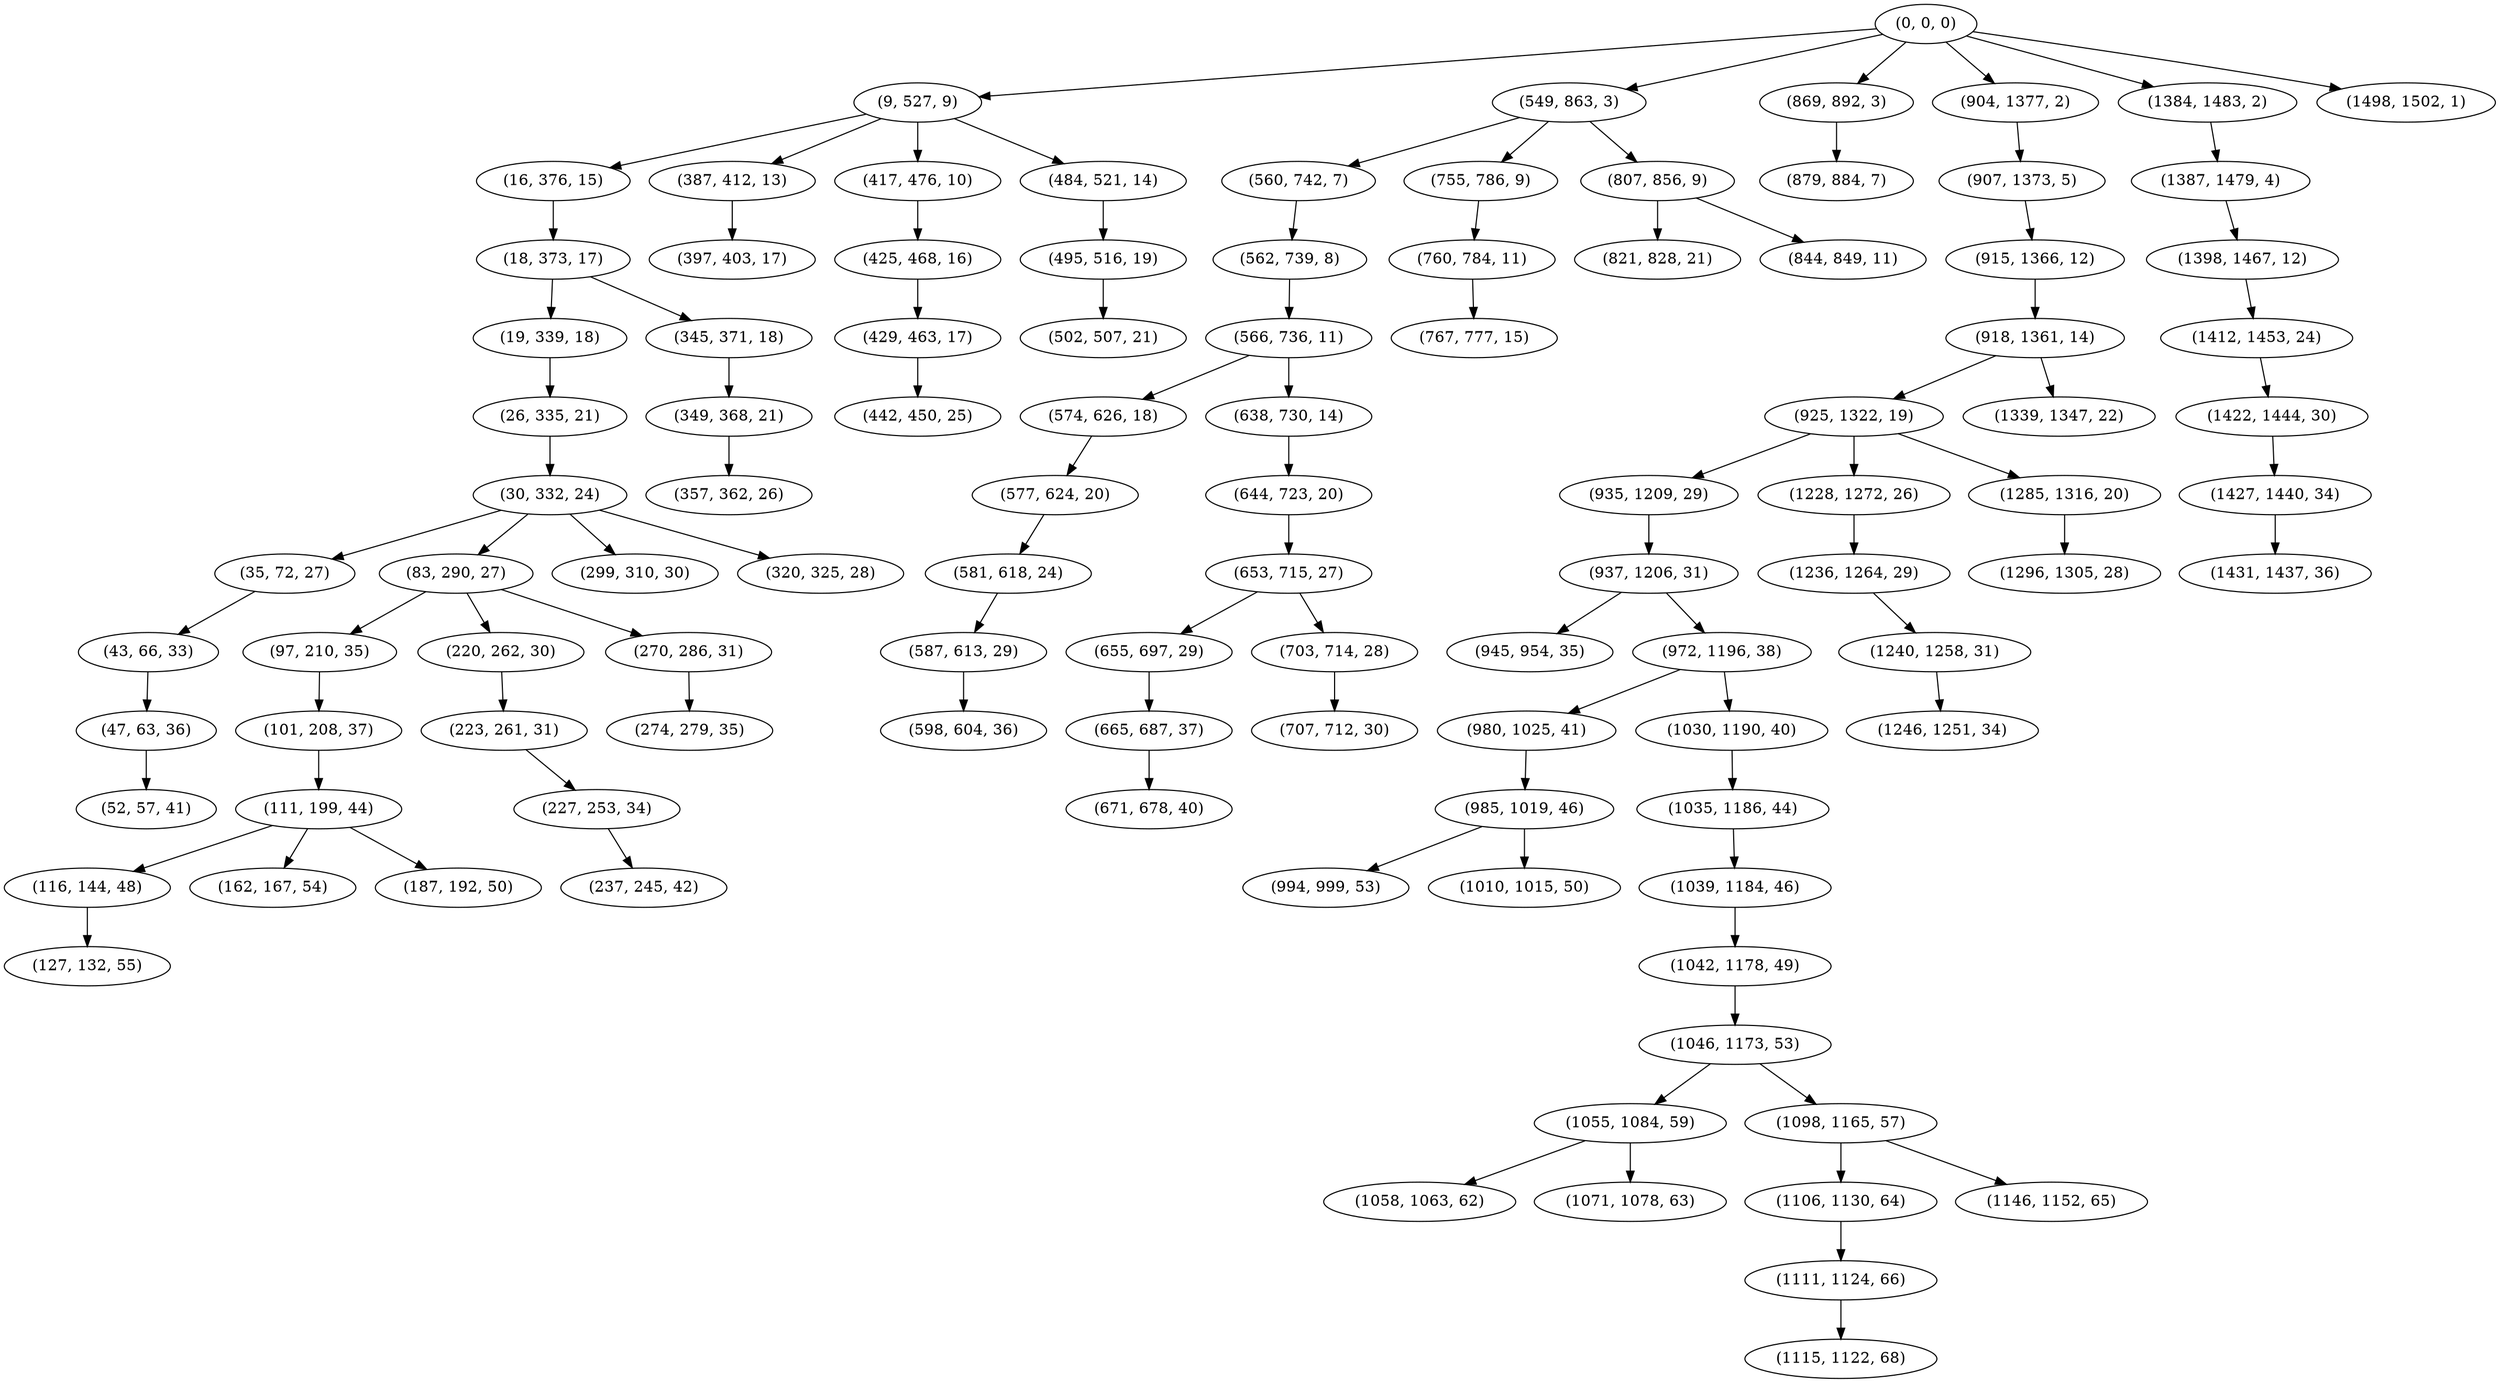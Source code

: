 digraph tree {
    "(0, 0, 0)";
    "(9, 527, 9)";
    "(16, 376, 15)";
    "(18, 373, 17)";
    "(19, 339, 18)";
    "(26, 335, 21)";
    "(30, 332, 24)";
    "(35, 72, 27)";
    "(43, 66, 33)";
    "(47, 63, 36)";
    "(52, 57, 41)";
    "(83, 290, 27)";
    "(97, 210, 35)";
    "(101, 208, 37)";
    "(111, 199, 44)";
    "(116, 144, 48)";
    "(127, 132, 55)";
    "(162, 167, 54)";
    "(187, 192, 50)";
    "(220, 262, 30)";
    "(223, 261, 31)";
    "(227, 253, 34)";
    "(237, 245, 42)";
    "(270, 286, 31)";
    "(274, 279, 35)";
    "(299, 310, 30)";
    "(320, 325, 28)";
    "(345, 371, 18)";
    "(349, 368, 21)";
    "(357, 362, 26)";
    "(387, 412, 13)";
    "(397, 403, 17)";
    "(417, 476, 10)";
    "(425, 468, 16)";
    "(429, 463, 17)";
    "(442, 450, 25)";
    "(484, 521, 14)";
    "(495, 516, 19)";
    "(502, 507, 21)";
    "(549, 863, 3)";
    "(560, 742, 7)";
    "(562, 739, 8)";
    "(566, 736, 11)";
    "(574, 626, 18)";
    "(577, 624, 20)";
    "(581, 618, 24)";
    "(587, 613, 29)";
    "(598, 604, 36)";
    "(638, 730, 14)";
    "(644, 723, 20)";
    "(653, 715, 27)";
    "(655, 697, 29)";
    "(665, 687, 37)";
    "(671, 678, 40)";
    "(703, 714, 28)";
    "(707, 712, 30)";
    "(755, 786, 9)";
    "(760, 784, 11)";
    "(767, 777, 15)";
    "(807, 856, 9)";
    "(821, 828, 21)";
    "(844, 849, 11)";
    "(869, 892, 3)";
    "(879, 884, 7)";
    "(904, 1377, 2)";
    "(907, 1373, 5)";
    "(915, 1366, 12)";
    "(918, 1361, 14)";
    "(925, 1322, 19)";
    "(935, 1209, 29)";
    "(937, 1206, 31)";
    "(945, 954, 35)";
    "(972, 1196, 38)";
    "(980, 1025, 41)";
    "(985, 1019, 46)";
    "(994, 999, 53)";
    "(1010, 1015, 50)";
    "(1030, 1190, 40)";
    "(1035, 1186, 44)";
    "(1039, 1184, 46)";
    "(1042, 1178, 49)";
    "(1046, 1173, 53)";
    "(1055, 1084, 59)";
    "(1058, 1063, 62)";
    "(1071, 1078, 63)";
    "(1098, 1165, 57)";
    "(1106, 1130, 64)";
    "(1111, 1124, 66)";
    "(1115, 1122, 68)";
    "(1146, 1152, 65)";
    "(1228, 1272, 26)";
    "(1236, 1264, 29)";
    "(1240, 1258, 31)";
    "(1246, 1251, 34)";
    "(1285, 1316, 20)";
    "(1296, 1305, 28)";
    "(1339, 1347, 22)";
    "(1384, 1483, 2)";
    "(1387, 1479, 4)";
    "(1398, 1467, 12)";
    "(1412, 1453, 24)";
    "(1422, 1444, 30)";
    "(1427, 1440, 34)";
    "(1431, 1437, 36)";
    "(1498, 1502, 1)";
    "(0, 0, 0)" -> "(9, 527, 9)";
    "(0, 0, 0)" -> "(549, 863, 3)";
    "(0, 0, 0)" -> "(869, 892, 3)";
    "(0, 0, 0)" -> "(904, 1377, 2)";
    "(0, 0, 0)" -> "(1384, 1483, 2)";
    "(0, 0, 0)" -> "(1498, 1502, 1)";
    "(9, 527, 9)" -> "(16, 376, 15)";
    "(9, 527, 9)" -> "(387, 412, 13)";
    "(9, 527, 9)" -> "(417, 476, 10)";
    "(9, 527, 9)" -> "(484, 521, 14)";
    "(16, 376, 15)" -> "(18, 373, 17)";
    "(18, 373, 17)" -> "(19, 339, 18)";
    "(18, 373, 17)" -> "(345, 371, 18)";
    "(19, 339, 18)" -> "(26, 335, 21)";
    "(26, 335, 21)" -> "(30, 332, 24)";
    "(30, 332, 24)" -> "(35, 72, 27)";
    "(30, 332, 24)" -> "(83, 290, 27)";
    "(30, 332, 24)" -> "(299, 310, 30)";
    "(30, 332, 24)" -> "(320, 325, 28)";
    "(35, 72, 27)" -> "(43, 66, 33)";
    "(43, 66, 33)" -> "(47, 63, 36)";
    "(47, 63, 36)" -> "(52, 57, 41)";
    "(83, 290, 27)" -> "(97, 210, 35)";
    "(83, 290, 27)" -> "(220, 262, 30)";
    "(83, 290, 27)" -> "(270, 286, 31)";
    "(97, 210, 35)" -> "(101, 208, 37)";
    "(101, 208, 37)" -> "(111, 199, 44)";
    "(111, 199, 44)" -> "(116, 144, 48)";
    "(111, 199, 44)" -> "(162, 167, 54)";
    "(111, 199, 44)" -> "(187, 192, 50)";
    "(116, 144, 48)" -> "(127, 132, 55)";
    "(220, 262, 30)" -> "(223, 261, 31)";
    "(223, 261, 31)" -> "(227, 253, 34)";
    "(227, 253, 34)" -> "(237, 245, 42)";
    "(270, 286, 31)" -> "(274, 279, 35)";
    "(345, 371, 18)" -> "(349, 368, 21)";
    "(349, 368, 21)" -> "(357, 362, 26)";
    "(387, 412, 13)" -> "(397, 403, 17)";
    "(417, 476, 10)" -> "(425, 468, 16)";
    "(425, 468, 16)" -> "(429, 463, 17)";
    "(429, 463, 17)" -> "(442, 450, 25)";
    "(484, 521, 14)" -> "(495, 516, 19)";
    "(495, 516, 19)" -> "(502, 507, 21)";
    "(549, 863, 3)" -> "(560, 742, 7)";
    "(549, 863, 3)" -> "(755, 786, 9)";
    "(549, 863, 3)" -> "(807, 856, 9)";
    "(560, 742, 7)" -> "(562, 739, 8)";
    "(562, 739, 8)" -> "(566, 736, 11)";
    "(566, 736, 11)" -> "(574, 626, 18)";
    "(566, 736, 11)" -> "(638, 730, 14)";
    "(574, 626, 18)" -> "(577, 624, 20)";
    "(577, 624, 20)" -> "(581, 618, 24)";
    "(581, 618, 24)" -> "(587, 613, 29)";
    "(587, 613, 29)" -> "(598, 604, 36)";
    "(638, 730, 14)" -> "(644, 723, 20)";
    "(644, 723, 20)" -> "(653, 715, 27)";
    "(653, 715, 27)" -> "(655, 697, 29)";
    "(653, 715, 27)" -> "(703, 714, 28)";
    "(655, 697, 29)" -> "(665, 687, 37)";
    "(665, 687, 37)" -> "(671, 678, 40)";
    "(703, 714, 28)" -> "(707, 712, 30)";
    "(755, 786, 9)" -> "(760, 784, 11)";
    "(760, 784, 11)" -> "(767, 777, 15)";
    "(807, 856, 9)" -> "(821, 828, 21)";
    "(807, 856, 9)" -> "(844, 849, 11)";
    "(869, 892, 3)" -> "(879, 884, 7)";
    "(904, 1377, 2)" -> "(907, 1373, 5)";
    "(907, 1373, 5)" -> "(915, 1366, 12)";
    "(915, 1366, 12)" -> "(918, 1361, 14)";
    "(918, 1361, 14)" -> "(925, 1322, 19)";
    "(918, 1361, 14)" -> "(1339, 1347, 22)";
    "(925, 1322, 19)" -> "(935, 1209, 29)";
    "(925, 1322, 19)" -> "(1228, 1272, 26)";
    "(925, 1322, 19)" -> "(1285, 1316, 20)";
    "(935, 1209, 29)" -> "(937, 1206, 31)";
    "(937, 1206, 31)" -> "(945, 954, 35)";
    "(937, 1206, 31)" -> "(972, 1196, 38)";
    "(972, 1196, 38)" -> "(980, 1025, 41)";
    "(972, 1196, 38)" -> "(1030, 1190, 40)";
    "(980, 1025, 41)" -> "(985, 1019, 46)";
    "(985, 1019, 46)" -> "(994, 999, 53)";
    "(985, 1019, 46)" -> "(1010, 1015, 50)";
    "(1030, 1190, 40)" -> "(1035, 1186, 44)";
    "(1035, 1186, 44)" -> "(1039, 1184, 46)";
    "(1039, 1184, 46)" -> "(1042, 1178, 49)";
    "(1042, 1178, 49)" -> "(1046, 1173, 53)";
    "(1046, 1173, 53)" -> "(1055, 1084, 59)";
    "(1046, 1173, 53)" -> "(1098, 1165, 57)";
    "(1055, 1084, 59)" -> "(1058, 1063, 62)";
    "(1055, 1084, 59)" -> "(1071, 1078, 63)";
    "(1098, 1165, 57)" -> "(1106, 1130, 64)";
    "(1098, 1165, 57)" -> "(1146, 1152, 65)";
    "(1106, 1130, 64)" -> "(1111, 1124, 66)";
    "(1111, 1124, 66)" -> "(1115, 1122, 68)";
    "(1228, 1272, 26)" -> "(1236, 1264, 29)";
    "(1236, 1264, 29)" -> "(1240, 1258, 31)";
    "(1240, 1258, 31)" -> "(1246, 1251, 34)";
    "(1285, 1316, 20)" -> "(1296, 1305, 28)";
    "(1384, 1483, 2)" -> "(1387, 1479, 4)";
    "(1387, 1479, 4)" -> "(1398, 1467, 12)";
    "(1398, 1467, 12)" -> "(1412, 1453, 24)";
    "(1412, 1453, 24)" -> "(1422, 1444, 30)";
    "(1422, 1444, 30)" -> "(1427, 1440, 34)";
    "(1427, 1440, 34)" -> "(1431, 1437, 36)";
}
